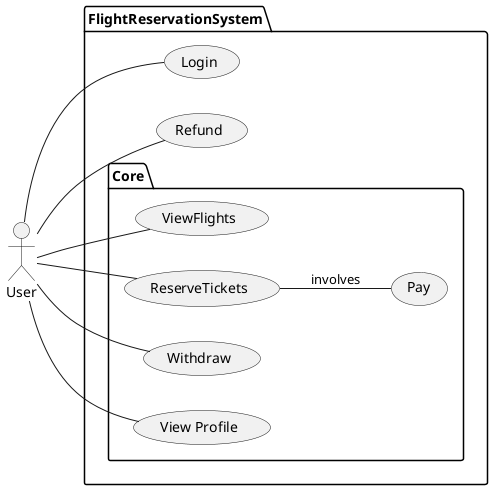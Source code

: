 @startuml

left to right direction

package FlightReservationSystem {
    (Login) as L
    package Core {
        (ViewFlights) as V
        (ReserveTickets) as RT
        (Withdraw) as W

        (Pay) as P
        (View Profile) as VP

        RT -- P : involves
    }
    (Refund) as R
}

Actor User as U

U -- L
U -- RT
U -- R
U -- V
U -- W
U -- VP


@enduml